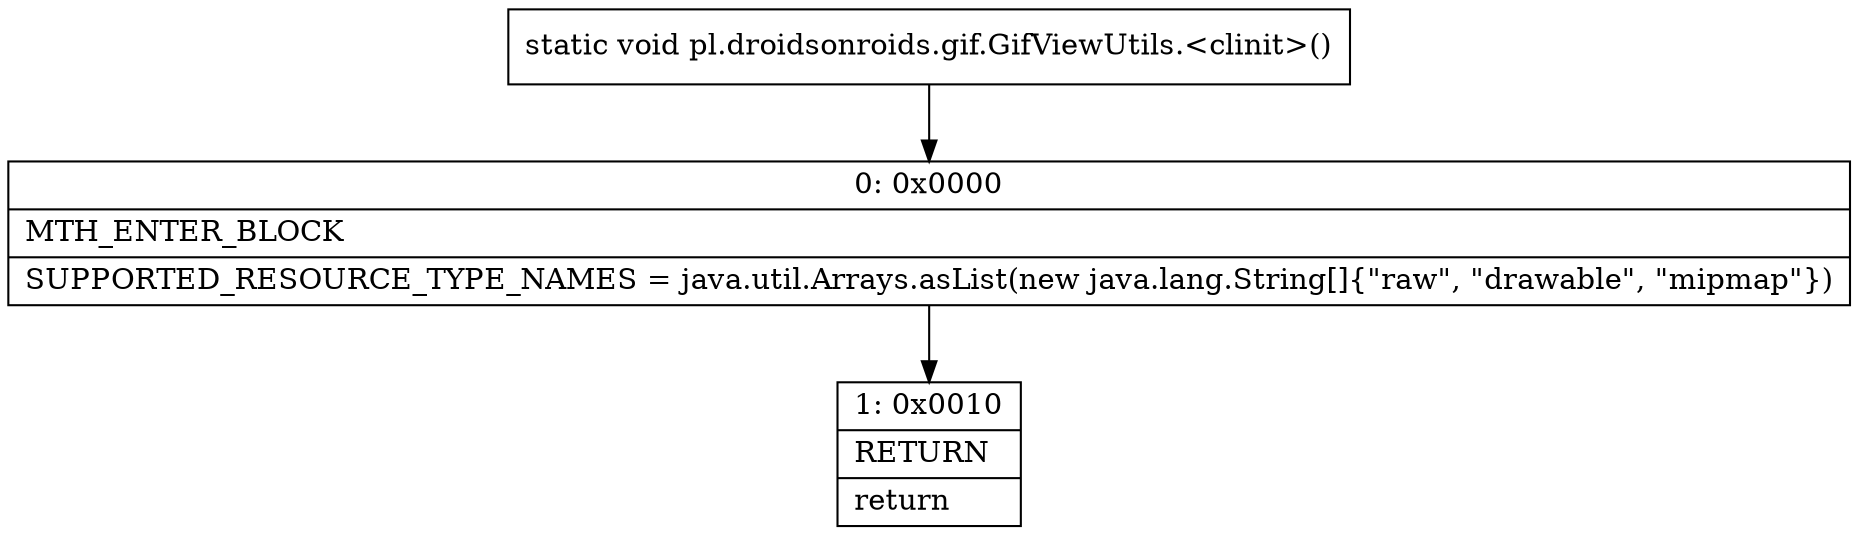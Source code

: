 digraph "CFG forpl.droidsonroids.gif.GifViewUtils.\<clinit\>()V" {
Node_0 [shape=record,label="{0\:\ 0x0000|MTH_ENTER_BLOCK\l|SUPPORTED_RESOURCE_TYPE_NAMES = java.util.Arrays.asList(new java.lang.String[]\{\"raw\", \"drawable\", \"mipmap\"\})\l}"];
Node_1 [shape=record,label="{1\:\ 0x0010|RETURN\l|return\l}"];
MethodNode[shape=record,label="{static void pl.droidsonroids.gif.GifViewUtils.\<clinit\>() }"];
MethodNode -> Node_0;
Node_0 -> Node_1;
}

